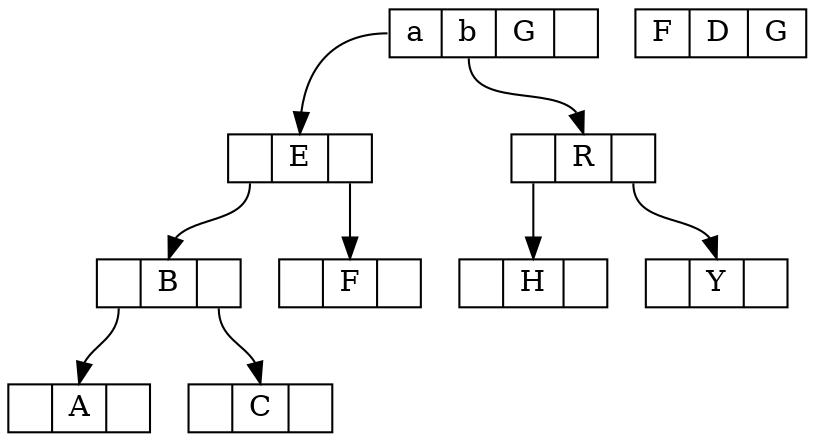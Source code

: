 digraph g {
node [shape = record,height=.1];
node0[label = "<f0> a|<f2> b|<f1> G|<f2> "];
node1[label = "<f0> |<f1> E|<f2> "];
node2[label = "<f0> |<f1> B|<f2> "];
node3[label = "<f0> |<f1> F|<f2> "];
node4[label = "<f0> |<f1> R|<f2> "];
node5[label = "<f0> |<f1> H|<f2> "];
node6[label = "<f0> |<f1> Y|<f2> "];
node7[label = "<f0> |<f1> A|<f2> "];
node8[label = "<f0> |<f1> C|<f2> "];
node9[label = "<f0> F|<f1> D|<f2> G"];
"node0":f2 -> "node4":f1;
"node0":f0 -> "node1":f1;
"node1":f0 -> "node2":f1;
"node1":f2 -> "node3":f1;
"node2":f2 -> "node8":f1;
"node2":f0 -> "node7":f1;
"node4":f2 -> "node6":f1;
"node4":f0 -> "node5":f1;
}
